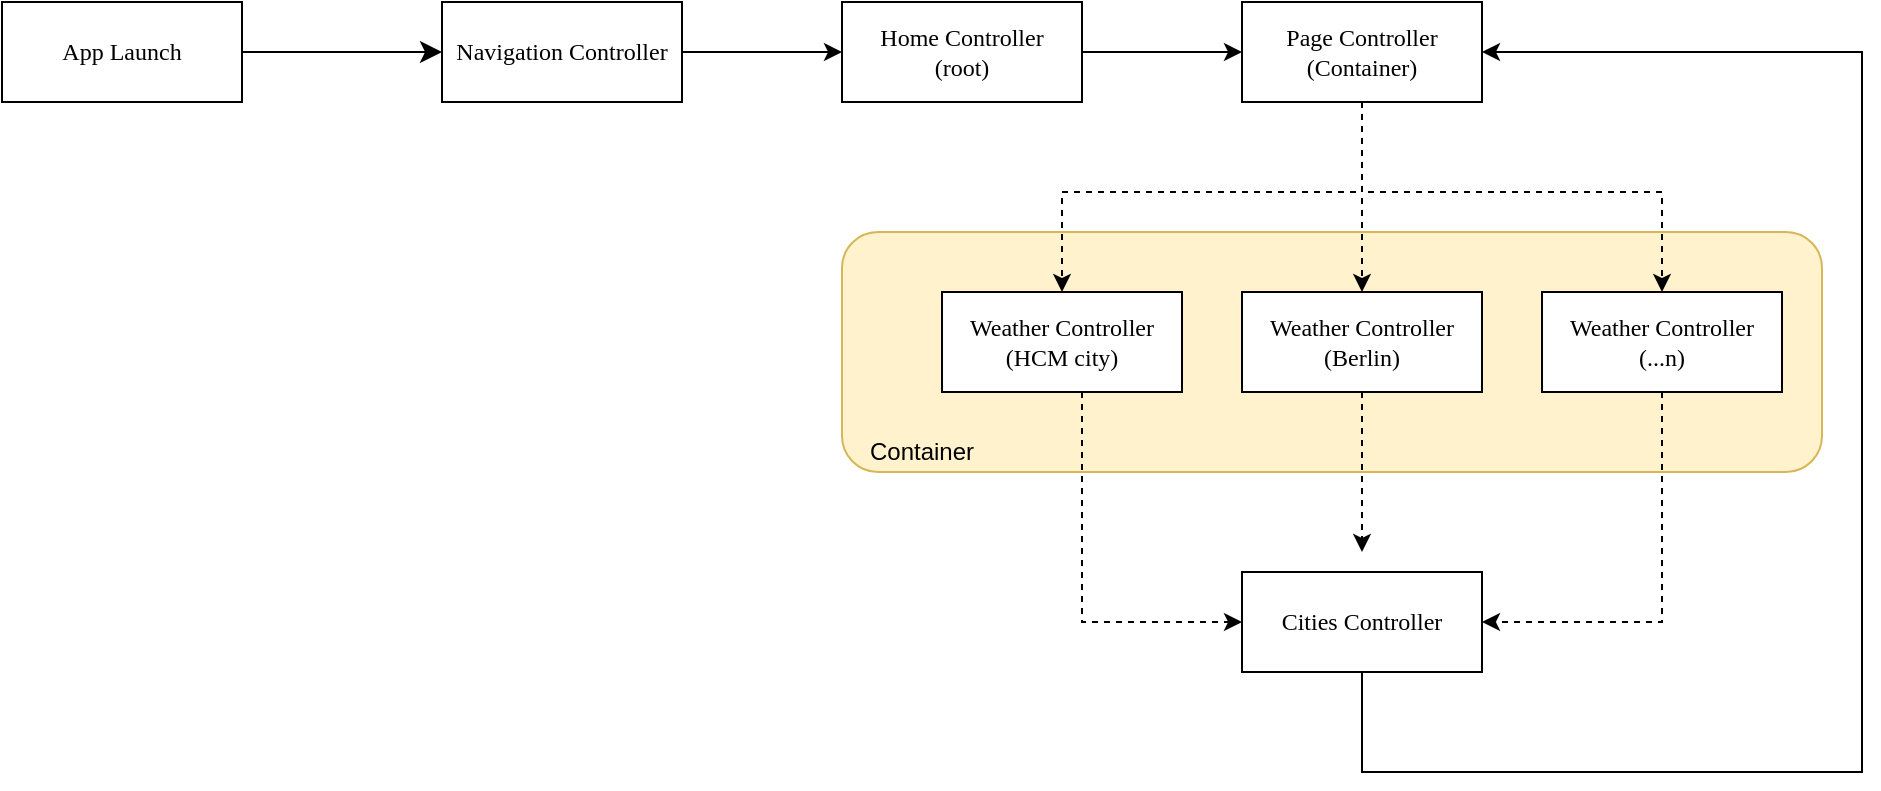 <mxfile version="12.3.2" type="device" pages="2"><diagram name="Workflow" id="52a04d89-c75d-2922-d76d-85b35f80e030"><mxGraphModel dx="1026" dy="549" grid="1" gridSize="10" guides="1" tooltips="1" connect="1" arrows="1" fold="1" page="1" pageScale="1" pageWidth="1100" pageHeight="850" background="#ffffff" math="0" shadow="0"><root><mxCell id="0"/><mxCell id="1" parent="0"/><mxCell id="u0BVvar3Bndqj9Btvti9-20" value="" style="rounded=1;whiteSpace=wrap;html=1;fillColor=#fff2cc;strokeColor=#d6b656;" vertex="1" parent="1"><mxGeometry x="480" y="170" width="490" height="120" as="geometry"/></mxCell><mxCell id="1fdf3b25b50cf41e-27" style="edgeStyle=none;html=1;labelBackgroundColor=none;startFill=0;startSize=8;endFill=1;endSize=8;fontFamily=Verdana;fontSize=12;entryX=0;entryY=0.5;entryDx=0;entryDy=0;" parent="1" source="17472293e6e8944d-30" target="1fdf3b25b50cf41e-25" edge="1"><mxGeometry relative="1" as="geometry"><mxPoint x="430" y="80" as="targetPoint"/></mxGeometry></mxCell><mxCell id="17472293e6e8944d-30" value="App Launch" style="whiteSpace=wrap;html=1;rounded=0;shadow=0;comic=0;labelBackgroundColor=none;strokeWidth=1;fontFamily=Verdana;fontSize=12;align=center;" parent="1" vertex="1"><mxGeometry x="60" y="55" width="120" height="50" as="geometry"/></mxCell><mxCell id="u0BVvar3Bndqj9Btvti9-2" value="" style="edgeStyle=orthogonalEdgeStyle;rounded=0;orthogonalLoop=1;jettySize=auto;html=1;" edge="1" parent="1" source="1fdf3b25b50cf41e-25" target="u0BVvar3Bndqj9Btvti9-1"><mxGeometry relative="1" as="geometry"/></mxCell><mxCell id="1fdf3b25b50cf41e-25" value="Navigation Controller" style="whiteSpace=wrap;html=1;rounded=0;shadow=0;comic=0;labelBackgroundColor=none;strokeWidth=1;fontFamily=Verdana;fontSize=12;align=center;" parent="1" vertex="1"><mxGeometry x="280" y="55" width="120" height="50" as="geometry"/></mxCell><mxCell id="u0BVvar3Bndqj9Btvti9-4" value="" style="edgeStyle=orthogonalEdgeStyle;rounded=0;orthogonalLoop=1;jettySize=auto;html=1;" edge="1" parent="1" source="u0BVvar3Bndqj9Btvti9-1" target="u0BVvar3Bndqj9Btvti9-3"><mxGeometry relative="1" as="geometry"/></mxCell><mxCell id="u0BVvar3Bndqj9Btvti9-1" value="Home Controller&lt;br&gt;(root)" style="whiteSpace=wrap;html=1;rounded=0;shadow=0;comic=0;labelBackgroundColor=none;strokeWidth=1;fontFamily=Verdana;fontSize=12;align=center;" vertex="1" parent="1"><mxGeometry x="480" y="55" width="120" height="50" as="geometry"/></mxCell><mxCell id="u0BVvar3Bndqj9Btvti9-6" value="" style="edgeStyle=orthogonalEdgeStyle;rounded=0;orthogonalLoop=1;jettySize=auto;html=1;dashed=1;" edge="1" parent="1" source="u0BVvar3Bndqj9Btvti9-3" target="u0BVvar3Bndqj9Btvti9-5"><mxGeometry relative="1" as="geometry"><Array as="points"><mxPoint x="740" y="150"/><mxPoint x="590" y="150"/></Array></mxGeometry></mxCell><mxCell id="u0BVvar3Bndqj9Btvti9-8" value="" style="edgeStyle=orthogonalEdgeStyle;rounded=0;orthogonalLoop=1;jettySize=auto;html=1;dashed=1;" edge="1" parent="1" source="u0BVvar3Bndqj9Btvti9-3" target="u0BVvar3Bndqj9Btvti9-7"><mxGeometry relative="1" as="geometry"/></mxCell><mxCell id="u0BVvar3Bndqj9Btvti9-10" value="" style="edgeStyle=orthogonalEdgeStyle;rounded=0;orthogonalLoop=1;jettySize=auto;html=1;dashed=1;" edge="1" parent="1" source="u0BVvar3Bndqj9Btvti9-3" target="u0BVvar3Bndqj9Btvti9-9"><mxGeometry relative="1" as="geometry"><Array as="points"><mxPoint x="740" y="150"/><mxPoint x="890" y="150"/></Array></mxGeometry></mxCell><mxCell id="u0BVvar3Bndqj9Btvti9-3" value="Page Controller&lt;br&gt;(Container)" style="whiteSpace=wrap;html=1;rounded=0;shadow=0;comic=0;labelBackgroundColor=none;strokeWidth=1;fontFamily=Verdana;fontSize=12;align=center;" vertex="1" parent="1"><mxGeometry x="680" y="55" width="120" height="50" as="geometry"/></mxCell><mxCell id="u0BVvar3Bndqj9Btvti9-16" value="" style="edgeStyle=orthogonalEdgeStyle;rounded=0;orthogonalLoop=1;jettySize=auto;html=1;entryX=1;entryY=0.5;entryDx=0;entryDy=0;dashed=1;" edge="1" parent="1" source="u0BVvar3Bndqj9Btvti9-9" target="u0BVvar3Bndqj9Btvti9-11"><mxGeometry relative="1" as="geometry"><mxPoint x="890" y="330" as="targetPoint"/><Array as="points"><mxPoint x="890" y="365"/></Array></mxGeometry></mxCell><mxCell id="u0BVvar3Bndqj9Btvti9-9" value="Weather Controller&lt;br&gt;(...n)" style="whiteSpace=wrap;html=1;rounded=0;shadow=0;comic=0;labelBackgroundColor=none;strokeWidth=1;fontFamily=Verdana;fontSize=12;align=center;" vertex="1" parent="1"><mxGeometry x="830" y="200" width="120" height="50" as="geometry"/></mxCell><mxCell id="u0BVvar3Bndqj9Btvti9-14" value="" style="edgeStyle=orthogonalEdgeStyle;rounded=0;orthogonalLoop=1;jettySize=auto;html=1;dashed=1;" edge="1" parent="1" source="u0BVvar3Bndqj9Btvti9-7"><mxGeometry relative="1" as="geometry"><mxPoint x="740" y="330" as="targetPoint"/></mxGeometry></mxCell><mxCell id="u0BVvar3Bndqj9Btvti9-7" value="Weather Controller&lt;br&gt;(Berlin)" style="whiteSpace=wrap;html=1;rounded=0;shadow=0;comic=0;labelBackgroundColor=none;strokeWidth=1;fontFamily=Verdana;fontSize=12;align=center;" vertex="1" parent="1"><mxGeometry x="680" y="200" width="120" height="50" as="geometry"/></mxCell><mxCell id="u0BVvar3Bndqj9Btvti9-12" value="" style="edgeStyle=orthogonalEdgeStyle;rounded=0;orthogonalLoop=1;jettySize=auto;html=1;dashed=1;" edge="1" parent="1" source="u0BVvar3Bndqj9Btvti9-5" target="u0BVvar3Bndqj9Btvti9-11"><mxGeometry relative="1" as="geometry"><Array as="points"><mxPoint x="600" y="365"/></Array></mxGeometry></mxCell><mxCell id="u0BVvar3Bndqj9Btvti9-5" value="Weather Controller&lt;br&gt;(HCM city)" style="whiteSpace=wrap;html=1;rounded=0;shadow=0;comic=0;labelBackgroundColor=none;strokeWidth=1;fontFamily=Verdana;fontSize=12;align=center;" vertex="1" parent="1"><mxGeometry x="530" y="200" width="120" height="50" as="geometry"/></mxCell><mxCell id="u0BVvar3Bndqj9Btvti9-18" value="" style="edgeStyle=orthogonalEdgeStyle;rounded=0;orthogonalLoop=1;jettySize=auto;html=1;entryX=1;entryY=0.5;entryDx=0;entryDy=0;" edge="1" parent="1" source="u0BVvar3Bndqj9Btvti9-11" target="u0BVvar3Bndqj9Btvti9-3"><mxGeometry relative="1" as="geometry"><mxPoint x="1020" y="170" as="targetPoint"/><Array as="points"><mxPoint x="740" y="440"/><mxPoint x="990" y="440"/><mxPoint x="990" y="80"/></Array></mxGeometry></mxCell><mxCell id="u0BVvar3Bndqj9Btvti9-11" value="Cities Controller" style="whiteSpace=wrap;html=1;rounded=0;shadow=0;comic=0;labelBackgroundColor=none;strokeWidth=1;fontFamily=Verdana;fontSize=12;align=center;" vertex="1" parent="1"><mxGeometry x="680" y="340" width="120" height="50" as="geometry"/></mxCell><mxCell id="u0BVvar3Bndqj9Btvti9-21" value="Container" style="text;html=1;strokeColor=none;fillColor=none;align=center;verticalAlign=middle;whiteSpace=wrap;rounded=0;" vertex="1" parent="1"><mxGeometry x="500" y="270" width="40" height="20" as="geometry"/></mxCell></root></mxGraphModel></diagram><diagram id="Pyu4v8C5g2g5PHi6ayKJ" name="Models"><mxGraphModel dx="218" dy="153" grid="1" gridSize="10" guides="1" tooltips="1" connect="1" arrows="1" fold="1" page="1" pageScale="1" pageWidth="850" pageHeight="1100" math="0" shadow="0"><root><mxCell id="eaSarl919Lx4UndVNGzC-0"/><mxCell id="eaSarl919Lx4UndVNGzC-1" parent="eaSarl919Lx4UndVNGzC-0"/><mxCell id="czycCdfvOQLpsFqIRsxi-4" value="&lt;br&gt;Weather Response" style="rounded=1;whiteSpace=wrap;html=1;verticalAlign=top;fillColor=#f5f5f5;strokeColor=#666666;fontColor=#333333;" vertex="1" parent="eaSarl919Lx4UndVNGzC-1"><mxGeometry x="80" y="80" width="500" height="210" as="geometry"/></mxCell><mxCell id="czycCdfvOQLpsFqIRsxi-2" value="&lt;br&gt;Day Model" style="rounded=1;whiteSpace=wrap;html=1;verticalAlign=top;fillColor=#fff2cc;strokeColor=#d6b656;" vertex="1" parent="eaSarl919Lx4UndVNGzC-1"><mxGeometry x="240" y="140" width="320" height="130" as="geometry"/></mxCell><mxCell id="czycCdfvOQLpsFqIRsxi-0" value="Temp Model" style="rounded=1;whiteSpace=wrap;html=1;fillColor=#ffe6cc;strokeColor=#d79b00;" vertex="1" parent="eaSarl919Lx4UndVNGzC-1"><mxGeometry x="270" y="190" width="120" height="60" as="geometry"/></mxCell><mxCell id="czycCdfvOQLpsFqIRsxi-6" value="Weather Model" style="rounded=1;whiteSpace=wrap;html=1;fillColor=#ffe6cc;strokeColor=#d79b00;" vertex="1" parent="eaSarl919Lx4UndVNGzC-1"><mxGeometry x="420" y="190" width="120" height="60" as="geometry"/></mxCell><mxCell id="czycCdfvOQLpsFqIRsxi-7" value="City Model" style="rounded=1;whiteSpace=wrap;html=1;fillColor=#fff2cc;strokeColor=#d6b656;" vertex="1" parent="eaSarl919Lx4UndVNGzC-1"><mxGeometry x="100" y="140" width="120" height="60" as="geometry"/></mxCell></root></mxGraphModel></diagram></mxfile>